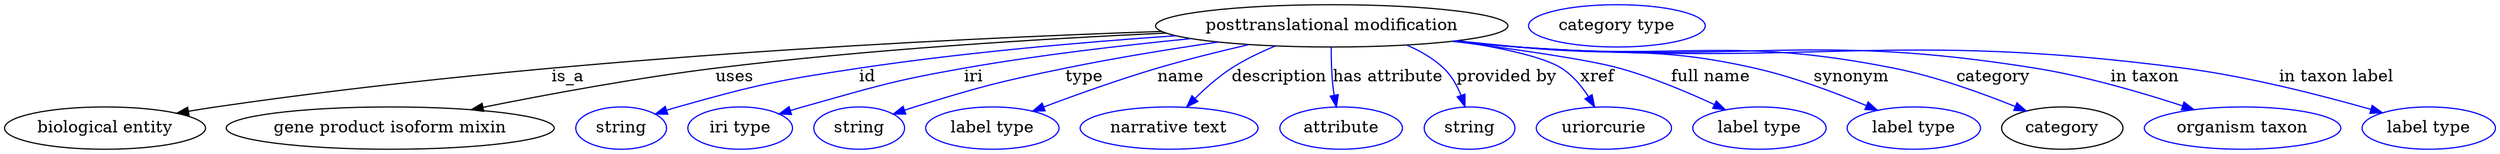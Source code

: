 digraph {
	graph [bb="0,0,2110.7,123"];
	node [label="\N"];
	"posttranslational modification"	[height=0.5,
		label="posttranslational modification",
		pos="1123.1,105",
		width=4.1524];
	"biological entity"	[height=0.5,
		pos="85.142,18",
		width=2.3651];
	"posttranslational modification" -> "biological entity"	[label=is_a,
		lp="478.14,61.5",
		pos="e,145.98,30.614 978.89,100.21 793.11,93.81 460.6,77.254 179.14,36 171.59,34.892 163.71,33.633 155.86,32.312"];
	"gene product isoform mixin"	[height=0.5,
		pos="327.14,18",
		width=3.8635];
	"posttranslational modification" -> "gene product isoform mixin"	[label=uses,
		lp="619.64,61.5",
		pos="e,396,33.69 982.59,98.806 877.73,93.896 731.1,84.846 603.14,69 536.26,60.718 461.04,46.779 406.03,35.719"];
	id	[color=blue,
		height=0.5,
		label=string,
		pos="522.14,18",
		width=1.0652];
	"posttranslational modification" -> id	[color=blue,
		label=id,
		lp="732.14,61.5",
		pos="e,551.14,29.954 991.36,96.464 913.61,91.01 813.46,82.235 725.14,69 655.49,58.562 637.93,55.131 570.14,36 567.04,35.124 563.84,34.151 \
560.64,33.129",
		style=solid];
	iri	[color=blue,
		height=0.5,
		label="iri type",
		pos="623.14,18",
		width=1.2277];
	"posttranslational modification" -> iri	[color=blue,
		label=iri,
		lp="822.14,61.5",
		pos="e,656.45,29.879 1004.5,94.027 946.84,88.296 876.62,80.019 814.14,69 752.46,58.121 737.49,52.747 677.14,36 673.57,35.009 669.88,33.941 \
666.18,32.84",
		style=solid];
	type	[color=blue,
		height=0.5,
		label=string,
		pos="724.14,18",
		width=1.0652];
	"posttranslational modification" -> type	[color=blue,
		label=type,
		lp="914.14,61.5",
		pos="e,753.08,29.944 1027,91.197 986.96,85.313 940.14,77.701 898.14,69 841.04,57.17 826.85,53.27 771.14,36 768.38,35.145 765.55,34.225 \
762.7,33.271",
		style=solid];
	name	[color=blue,
		height=0.5,
		label="label type",
		pos="837.14,18",
		width=1.5707];
	"posttranslational modification" -> name	[color=blue,
		label=name,
		lp="996.14,61.5",
		pos="e,871.06,32.403 1053.2,89.021 1028.7,83.329 1001,76.415 976.14,69 943.75,59.349 907.86,46.381 880.67,36.07",
		style=solid];
	description	[color=blue,
		height=0.5,
		label="narrative text",
		pos="987.14,18",
		width=2.0943];
	"posttranslational modification" -> description	[color=blue,
		label=description,
		lp="1078.6,61.5",
		pos="e,1001.4,36.011 1074.7,87.827 1062.3,82.686 1049.3,76.381 1038.1,69 1027.4,61.925 1017,52.383 1008.4,43.532",
		style=solid];
	"has attribute"	[color=blue,
		height=0.5,
		label=attribute,
		pos="1132.1,18",
		width=1.4443];
	"posttranslational modification" -> "has attribute"	[color=blue,
		label="has attribute",
		lp="1171.1,61.5",
		pos="e,1127.5,35.966 1122.6,86.814 1122.5,77.14 1122.8,64.858 1124.1,54 1124.5,51.309 1124.9,48.522 1125.4,45.749",
		style=solid];
	"provided by"	[color=blue,
		height=0.5,
		label=string,
		pos="1240.1,18",
		width=1.0652];
	"posttranslational modification" -> "provided by"	[color=blue,
		label="provided by",
		lp="1271.6,61.5",
		pos="e,1236.2,36.312 1187,88.556 1198.3,83.68 1209.3,77.308 1218.1,69 1224.8,62.743 1229.6,54.117 1232.9,45.79",
		style=solid];
	xref	[color=blue,
		height=0.5,
		label=uriorcurie,
		pos="1354.1,18",
		width=1.5887];
	"posttranslational modification" -> xref	[color=blue,
		label=xref,
		lp="1348.6,61.5",
		pos="e,1346.2,36.061 1228.6,92.2 1266,86.532 1302.6,78.809 1318.1,69 1327.5,63.099 1335.2,53.797 1341,44.808",
		style=solid];
	"full name"	[color=blue,
		height=0.5,
		label="label type",
		pos="1486.1,18",
		width=1.5707];
	"posttranslational modification" -> "full name"	[color=blue,
		label="full name",
		lp="1444.6,61.5",
		pos="e,1457.1,33.694 1226,91.9 1280.2,84.99 1340.9,76.28 1367.1,69 1395,61.274 1425.1,48.611 1448,37.962",
		style=solid];
	synonym	[color=blue,
		height=0.5,
		label="label type",
		pos="1617.1,18",
		width=1.5707];
	"posttranslational modification" -> synonym	[color=blue,
		label=synonym,
		lp="1564.1,61.5",
		pos="e,1586.2,33.14 1229.4,92.309 1246.7,90.48 1264.4,88.651 1281.1,87 1370.4,78.202 1394.7,88.749 1482.1,69 1514.9,61.599 1550.5,48.175 \
1576.9,37.099",
		style=solid];
	category	[height=0.5,
		pos="1743.1,18",
		width=1.4263];
	"posttranslational modification" -> category	[color=blue,
		label=category,
		lp="1684.6,61.5",
		pos="e,1712.6,32.493 1227.2,92.046 1245.2,90.198 1263.7,88.431 1281.1,87 1422.7,75.401 1460.9,96.706 1600.1,69 1635.9,61.885 1674.9,47.81 \
1703.1,36.402",
		style=solid];
	"in taxon"	[color=blue,
		height=0.5,
		label="organism taxon",
		pos="1896.1,18",
		width=2.3109];
	"posttranslational modification" -> "in taxon"	[color=blue,
		label="in taxon",
		lp="1813.1,61.5",
		pos="e,1854.8,33.741 1226.3,91.905 1244.6,90.05 1263.4,88.317 1281.1,87 1475.9,72.547 1527.3,99.897 1720.1,69 1763,62.139 1810.2,48.375 \
1844.9,37.023",
		style=solid];
	"in taxon label"	[color=blue,
		height=0.5,
		label="label type",
		pos="2054.1,18",
		width=1.5707];
	"posttranslational modification" -> "in taxon label"	[color=blue,
		label="in taxon label",
		lp="1975.6,61.5",
		pos="e,2014.7,31.116 1225.5,91.854 1244,89.981 1263.1,88.255 1281.1,87 1531.8,69.549 1597,101.59 1846.1,69 1901.4,61.774 1963.3,45.854 \
2005.1,33.907",
		style=solid];
	"named thing_category"	[color=blue,
		height=0.5,
		label="category type",
		pos="1365.1,105",
		width=2.0762];
}
